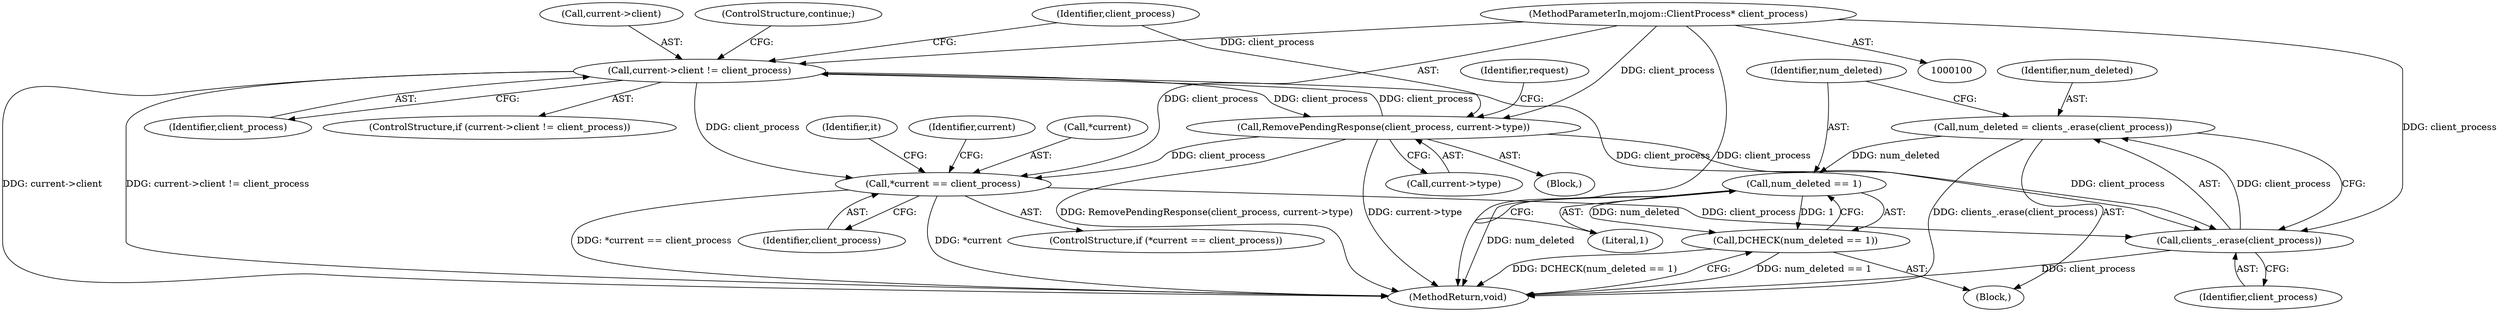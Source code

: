 digraph "0_Chrome_fa76a9f7ef6a028f83f97c181b150ecfd2b13be1_4@API" {
"1000190" [label="(Call,num_deleted == 1)"];
"1000185" [label="(Call,num_deleted = clients_.erase(client_process))"];
"1000187" [label="(Call,clients_.erase(client_process))"];
"1000127" [label="(Call,current->client != client_process)"];
"1000133" [label="(Call,RemovePendingResponse(client_process, current->type))"];
"1000101" [label="(MethodParameterIn,mojom::ClientProcess* client_process)"];
"1000164" [label="(Call,*current == client_process)"];
"1000189" [label="(Call,DCHECK(num_deleted == 1))"];
"1000101" [label="(MethodParameterIn,mojom::ClientProcess* client_process)"];
"1000140" [label="(Identifier,request)"];
"1000163" [label="(ControlStructure,if (*current == client_process))"];
"1000155" [label="(Identifier,it)"];
"1000186" [label="(Identifier,num_deleted)"];
"1000170" [label="(Identifier,current)"];
"1000135" [label="(Call,current->type)"];
"1000192" [label="(Literal,1)"];
"1000164" [label="(Call,*current == client_process)"];
"1000185" [label="(Call,num_deleted = clients_.erase(client_process))"];
"1000131" [label="(Identifier,client_process)"];
"1000165" [label="(Call,*current)"];
"1000133" [label="(Call,RemovePendingResponse(client_process, current->type))"];
"1000134" [label="(Identifier,client_process)"];
"1000193" [label="(MethodReturn,void)"];
"1000189" [label="(Call,DCHECK(num_deleted == 1))"];
"1000187" [label="(Call,clients_.erase(client_process))"];
"1000128" [label="(Call,current->client)"];
"1000126" [label="(ControlStructure,if (current->client != client_process))"];
"1000102" [label="(Block,)"];
"1000132" [label="(ControlStructure,continue;)"];
"1000120" [label="(Block,)"];
"1000167" [label="(Identifier,client_process)"];
"1000127" [label="(Call,current->client != client_process)"];
"1000191" [label="(Identifier,num_deleted)"];
"1000188" [label="(Identifier,client_process)"];
"1000190" [label="(Call,num_deleted == 1)"];
"1000190" -> "1000189"  [label="AST: "];
"1000190" -> "1000192"  [label="CFG: "];
"1000191" -> "1000190"  [label="AST: "];
"1000192" -> "1000190"  [label="AST: "];
"1000189" -> "1000190"  [label="CFG: "];
"1000190" -> "1000193"  [label="DDG: num_deleted"];
"1000190" -> "1000189"  [label="DDG: num_deleted"];
"1000190" -> "1000189"  [label="DDG: 1"];
"1000185" -> "1000190"  [label="DDG: num_deleted"];
"1000185" -> "1000102"  [label="AST: "];
"1000185" -> "1000187"  [label="CFG: "];
"1000186" -> "1000185"  [label="AST: "];
"1000187" -> "1000185"  [label="AST: "];
"1000191" -> "1000185"  [label="CFG: "];
"1000185" -> "1000193"  [label="DDG: clients_.erase(client_process)"];
"1000187" -> "1000185"  [label="DDG: client_process"];
"1000187" -> "1000188"  [label="CFG: "];
"1000188" -> "1000187"  [label="AST: "];
"1000187" -> "1000193"  [label="DDG: client_process"];
"1000127" -> "1000187"  [label="DDG: client_process"];
"1000164" -> "1000187"  [label="DDG: client_process"];
"1000133" -> "1000187"  [label="DDG: client_process"];
"1000101" -> "1000187"  [label="DDG: client_process"];
"1000127" -> "1000126"  [label="AST: "];
"1000127" -> "1000131"  [label="CFG: "];
"1000128" -> "1000127"  [label="AST: "];
"1000131" -> "1000127"  [label="AST: "];
"1000132" -> "1000127"  [label="CFG: "];
"1000134" -> "1000127"  [label="CFG: "];
"1000127" -> "1000193"  [label="DDG: current->client != client_process"];
"1000127" -> "1000193"  [label="DDG: current->client"];
"1000133" -> "1000127"  [label="DDG: client_process"];
"1000101" -> "1000127"  [label="DDG: client_process"];
"1000127" -> "1000133"  [label="DDG: client_process"];
"1000127" -> "1000164"  [label="DDG: client_process"];
"1000133" -> "1000120"  [label="AST: "];
"1000133" -> "1000135"  [label="CFG: "];
"1000134" -> "1000133"  [label="AST: "];
"1000135" -> "1000133"  [label="AST: "];
"1000140" -> "1000133"  [label="CFG: "];
"1000133" -> "1000193"  [label="DDG: RemovePendingResponse(client_process, current->type)"];
"1000133" -> "1000193"  [label="DDG: current->type"];
"1000101" -> "1000133"  [label="DDG: client_process"];
"1000133" -> "1000164"  [label="DDG: client_process"];
"1000101" -> "1000100"  [label="AST: "];
"1000101" -> "1000193"  [label="DDG: client_process"];
"1000101" -> "1000164"  [label="DDG: client_process"];
"1000164" -> "1000163"  [label="AST: "];
"1000164" -> "1000167"  [label="CFG: "];
"1000165" -> "1000164"  [label="AST: "];
"1000167" -> "1000164"  [label="AST: "];
"1000155" -> "1000164"  [label="CFG: "];
"1000170" -> "1000164"  [label="CFG: "];
"1000164" -> "1000193"  [label="DDG: *current == client_process"];
"1000164" -> "1000193"  [label="DDG: *current"];
"1000189" -> "1000102"  [label="AST: "];
"1000193" -> "1000189"  [label="CFG: "];
"1000189" -> "1000193"  [label="DDG: num_deleted == 1"];
"1000189" -> "1000193"  [label="DDG: DCHECK(num_deleted == 1)"];
}
